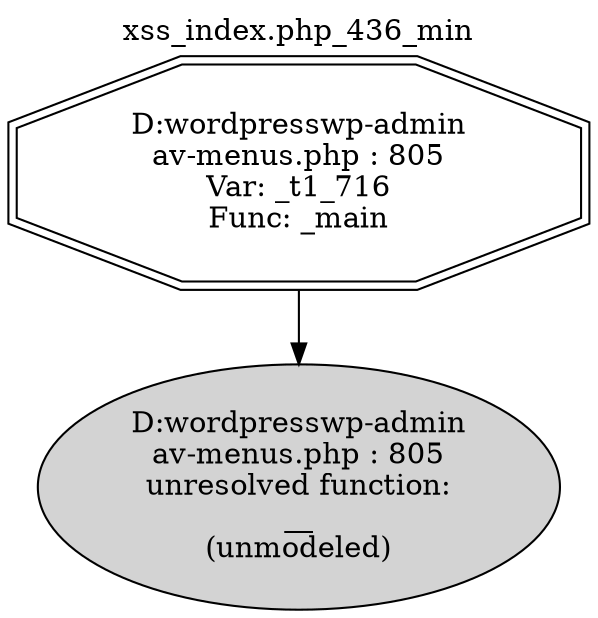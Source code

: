 digraph cfg {
  label="xss_index.php_436_min";
  labelloc=t;
  n1 [shape=doubleoctagon, label="D:\wordpress\wp-admin\nav-menus.php : 805\nVar: _t1_716\nFunc: _main\n"];
  n2 [shape=ellipse, label="D:\wordpress\wp-admin\nav-menus.php : 805\nunresolved function:\n__\n(unmodeled)\n",style=filled];
  n1 -> n2;
}
